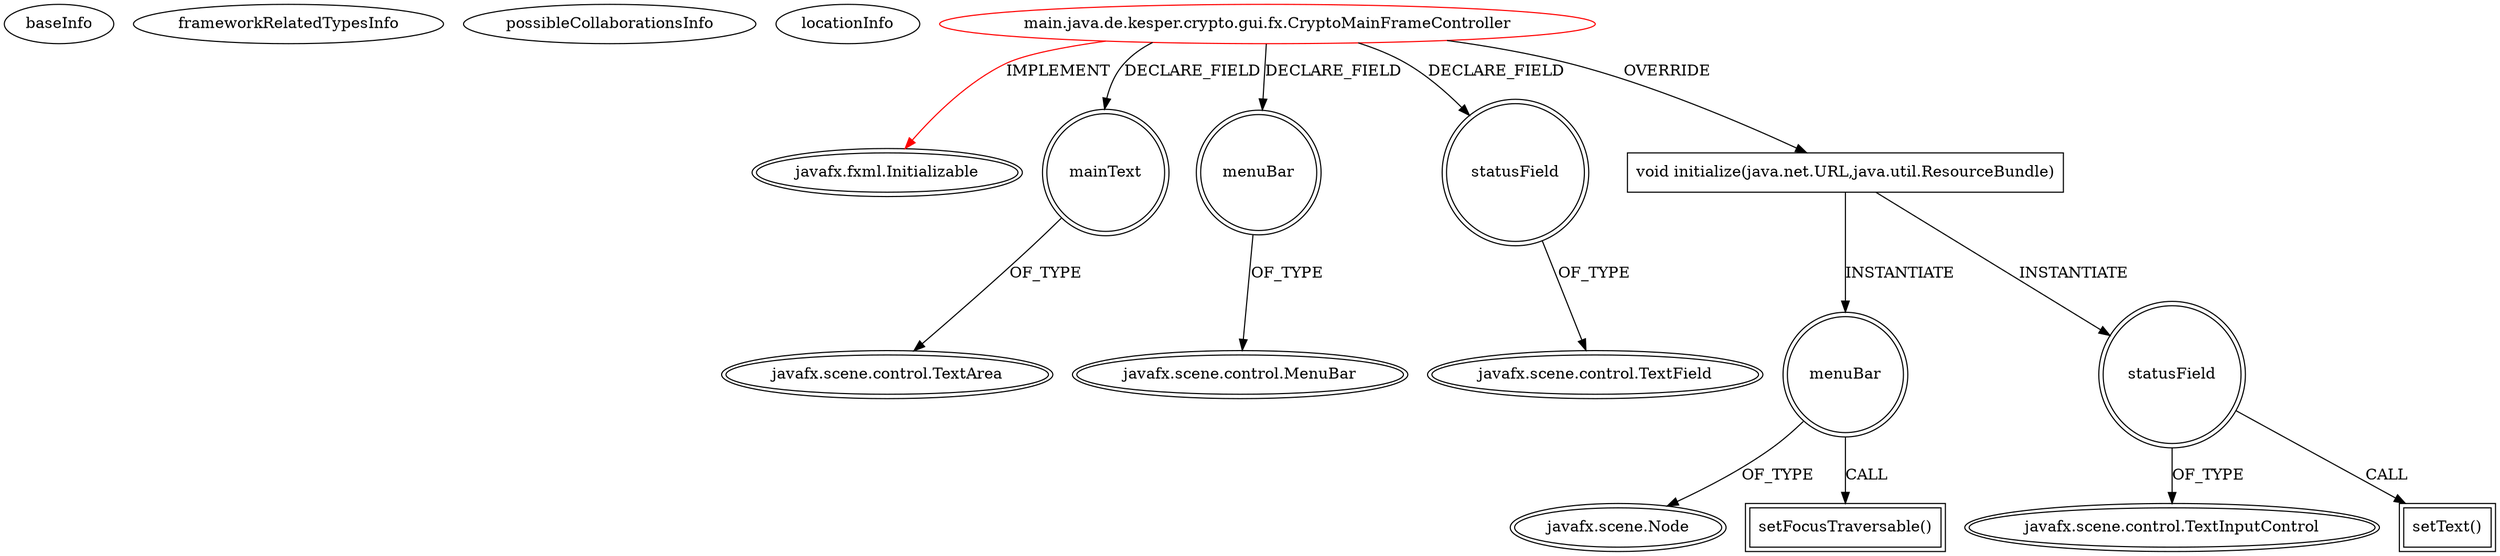 digraph {
baseInfo[graphId=4218,category="extension_graph",isAnonymous=false,possibleRelation=false]
frameworkRelatedTypesInfo[0="javafx.fxml.Initializable"]
possibleCollaborationsInfo[]
locationInfo[projectName="skesper-crypto",filePath="/skesper-crypto/crypto-master/src/main/java/de/kesper/crypto/gui/fx/CryptoMainFrameController.java",contextSignature="CryptoMainFrameController",graphId="4218"]
0[label="main.java.de.kesper.crypto.gui.fx.CryptoMainFrameController",vertexType="ROOT_CLIENT_CLASS_DECLARATION",isFrameworkType=false,color=red]
1[label="javafx.fxml.Initializable",vertexType="FRAMEWORK_INTERFACE_TYPE",isFrameworkType=true,peripheries=2]
2[label="mainText",vertexType="FIELD_DECLARATION",isFrameworkType=true,peripheries=2,shape=circle]
3[label="javafx.scene.control.TextArea",vertexType="FRAMEWORK_CLASS_TYPE",isFrameworkType=true,peripheries=2]
4[label="menuBar",vertexType="FIELD_DECLARATION",isFrameworkType=true,peripheries=2,shape=circle]
5[label="javafx.scene.control.MenuBar",vertexType="FRAMEWORK_CLASS_TYPE",isFrameworkType=true,peripheries=2]
6[label="statusField",vertexType="FIELD_DECLARATION",isFrameworkType=true,peripheries=2,shape=circle]
7[label="javafx.scene.control.TextField",vertexType="FRAMEWORK_CLASS_TYPE",isFrameworkType=true,peripheries=2]
8[label="void initialize(java.net.URL,java.util.ResourceBundle)",vertexType="OVERRIDING_METHOD_DECLARATION",isFrameworkType=false,shape=box]
9[label="menuBar",vertexType="VARIABLE_EXPRESION",isFrameworkType=true,peripheries=2,shape=circle]
11[label="javafx.scene.Node",vertexType="FRAMEWORK_CLASS_TYPE",isFrameworkType=true,peripheries=2]
10[label="setFocusTraversable()",vertexType="INSIDE_CALL",isFrameworkType=true,peripheries=2,shape=box]
12[label="statusField",vertexType="VARIABLE_EXPRESION",isFrameworkType=true,peripheries=2,shape=circle]
14[label="javafx.scene.control.TextInputControl",vertexType="FRAMEWORK_CLASS_TYPE",isFrameworkType=true,peripheries=2]
13[label="setText()",vertexType="INSIDE_CALL",isFrameworkType=true,peripheries=2,shape=box]
0->1[label="IMPLEMENT",color=red]
0->2[label="DECLARE_FIELD"]
2->3[label="OF_TYPE"]
0->4[label="DECLARE_FIELD"]
4->5[label="OF_TYPE"]
0->6[label="DECLARE_FIELD"]
6->7[label="OF_TYPE"]
0->8[label="OVERRIDE"]
8->9[label="INSTANTIATE"]
9->11[label="OF_TYPE"]
9->10[label="CALL"]
8->12[label="INSTANTIATE"]
12->14[label="OF_TYPE"]
12->13[label="CALL"]
}
